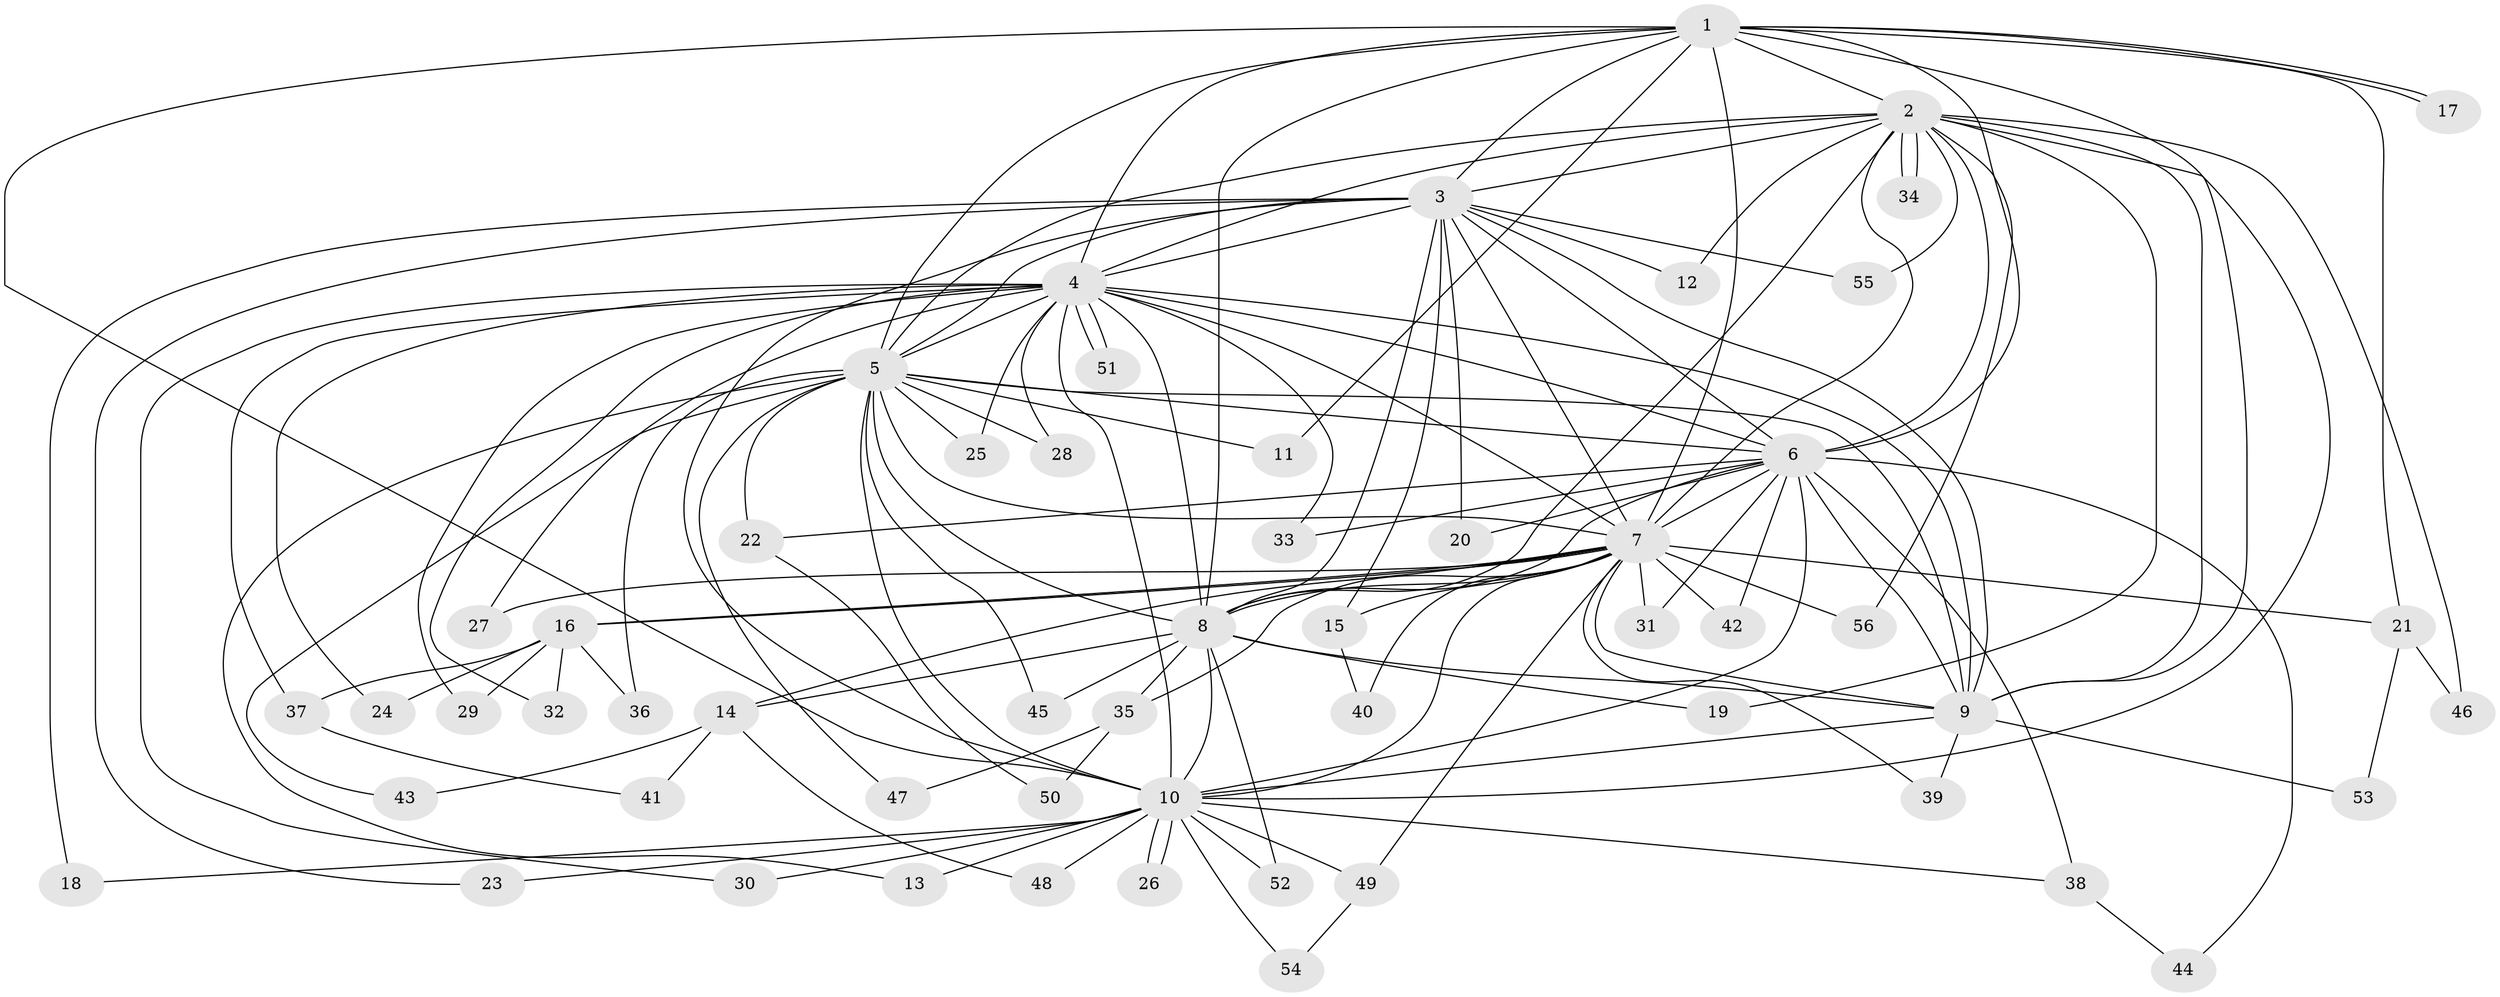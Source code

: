 // Generated by graph-tools (version 1.1) at 2025/49/03/09/25 03:49:38]
// undirected, 56 vertices, 137 edges
graph export_dot {
graph [start="1"]
  node [color=gray90,style=filled];
  1;
  2;
  3;
  4;
  5;
  6;
  7;
  8;
  9;
  10;
  11;
  12;
  13;
  14;
  15;
  16;
  17;
  18;
  19;
  20;
  21;
  22;
  23;
  24;
  25;
  26;
  27;
  28;
  29;
  30;
  31;
  32;
  33;
  34;
  35;
  36;
  37;
  38;
  39;
  40;
  41;
  42;
  43;
  44;
  45;
  46;
  47;
  48;
  49;
  50;
  51;
  52;
  53;
  54;
  55;
  56;
  1 -- 2;
  1 -- 3;
  1 -- 4;
  1 -- 5;
  1 -- 6;
  1 -- 7;
  1 -- 8;
  1 -- 9;
  1 -- 10;
  1 -- 11;
  1 -- 17;
  1 -- 17;
  1 -- 21;
  2 -- 3;
  2 -- 4;
  2 -- 5;
  2 -- 6;
  2 -- 7;
  2 -- 8;
  2 -- 9;
  2 -- 10;
  2 -- 12;
  2 -- 19;
  2 -- 34;
  2 -- 34;
  2 -- 46;
  2 -- 55;
  2 -- 56;
  3 -- 4;
  3 -- 5;
  3 -- 6;
  3 -- 7;
  3 -- 8;
  3 -- 9;
  3 -- 10;
  3 -- 12;
  3 -- 15;
  3 -- 18;
  3 -- 20;
  3 -- 23;
  3 -- 55;
  4 -- 5;
  4 -- 6;
  4 -- 7;
  4 -- 8;
  4 -- 9;
  4 -- 10;
  4 -- 24;
  4 -- 25;
  4 -- 27;
  4 -- 28;
  4 -- 29;
  4 -- 30;
  4 -- 32;
  4 -- 33;
  4 -- 37;
  4 -- 51;
  4 -- 51;
  5 -- 6;
  5 -- 7;
  5 -- 8;
  5 -- 9;
  5 -- 10;
  5 -- 11;
  5 -- 13;
  5 -- 22;
  5 -- 25;
  5 -- 28;
  5 -- 36;
  5 -- 43;
  5 -- 45;
  5 -- 47;
  6 -- 7;
  6 -- 8;
  6 -- 9;
  6 -- 10;
  6 -- 20;
  6 -- 22;
  6 -- 31;
  6 -- 33;
  6 -- 38;
  6 -- 42;
  6 -- 44;
  7 -- 8;
  7 -- 9;
  7 -- 10;
  7 -- 14;
  7 -- 15;
  7 -- 16;
  7 -- 16;
  7 -- 21;
  7 -- 27;
  7 -- 31;
  7 -- 35;
  7 -- 39;
  7 -- 40;
  7 -- 42;
  7 -- 49;
  7 -- 56;
  8 -- 9;
  8 -- 10;
  8 -- 14;
  8 -- 19;
  8 -- 35;
  8 -- 45;
  8 -- 52;
  9 -- 10;
  9 -- 39;
  9 -- 53;
  10 -- 13;
  10 -- 18;
  10 -- 23;
  10 -- 26;
  10 -- 26;
  10 -- 30;
  10 -- 38;
  10 -- 48;
  10 -- 49;
  10 -- 52;
  10 -- 54;
  14 -- 41;
  14 -- 43;
  14 -- 48;
  15 -- 40;
  16 -- 24;
  16 -- 29;
  16 -- 32;
  16 -- 36;
  16 -- 37;
  21 -- 46;
  21 -- 53;
  22 -- 50;
  35 -- 47;
  35 -- 50;
  37 -- 41;
  38 -- 44;
  49 -- 54;
}
